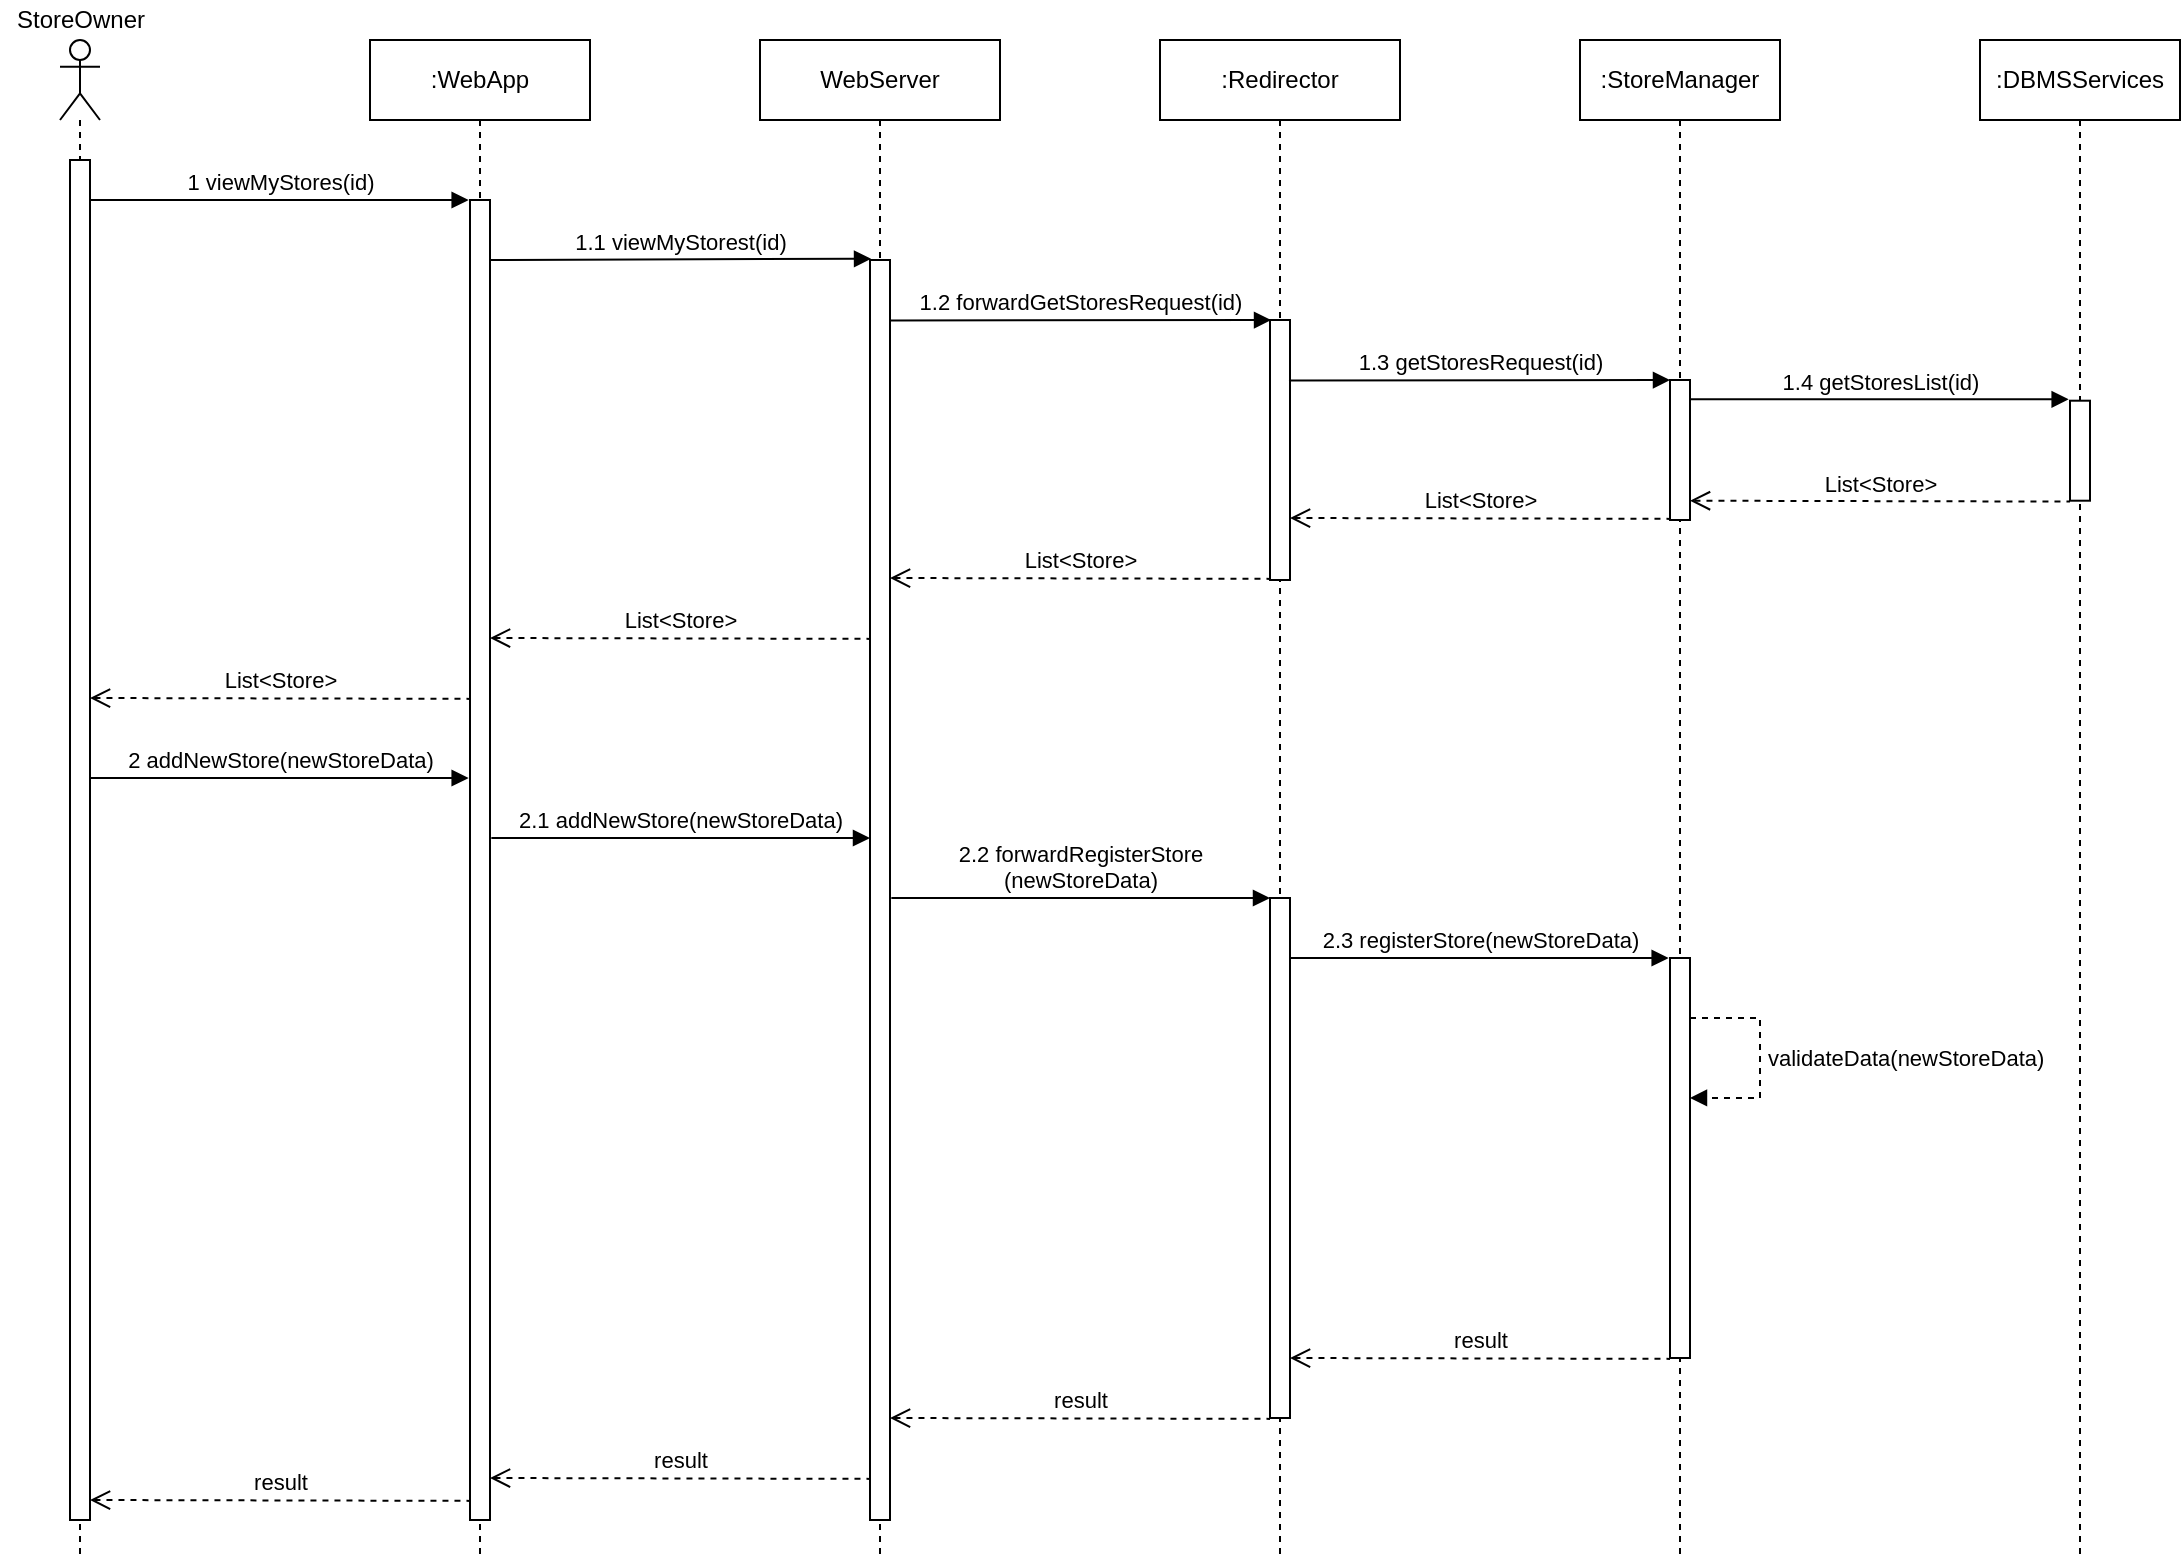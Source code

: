 <mxfile version="13.9.9" type="device"><diagram id="jmBErlQyBtcOZ00mmP0L" name="Page-1"><mxGraphModel dx="1086" dy="846" grid="1" gridSize="10" guides="1" tooltips="1" connect="1" arrows="1" fold="1" page="1" pageScale="1" pageWidth="827" pageHeight="1169" math="0" shadow="0"><root><mxCell id="0"/><mxCell id="1" parent="0"/><mxCell id="KmZRrf-IkiN_PtcyJQHc-1" value="&lt;div&gt;:WebApp&lt;/div&gt;" style="shape=umlLifeline;perimeter=lifelinePerimeter;whiteSpace=wrap;html=1;container=1;collapsible=0;recursiveResize=0;outlineConnect=0;" parent="1" vertex="1"><mxGeometry x="345" y="40" width="110" height="760" as="geometry"/></mxCell><mxCell id="KmZRrf-IkiN_PtcyJQHc-35" value="" style="html=1;points=[];perimeter=orthogonalPerimeter;" parent="KmZRrf-IkiN_PtcyJQHc-1" vertex="1"><mxGeometry x="50" y="80" width="10" height="660" as="geometry"/></mxCell><mxCell id="KmZRrf-IkiN_PtcyJQHc-2" value=":StoreManager" style="shape=umlLifeline;perimeter=lifelinePerimeter;whiteSpace=wrap;html=1;container=1;collapsible=0;recursiveResize=0;outlineConnect=0;" parent="1" vertex="1"><mxGeometry x="950" y="40" width="100" height="760" as="geometry"/></mxCell><mxCell id="KmZRrf-IkiN_PtcyJQHc-54" value="" style="html=1;points=[];perimeter=orthogonalPerimeter;" parent="KmZRrf-IkiN_PtcyJQHc-2" vertex="1"><mxGeometry x="45" y="459" width="10" height="200" as="geometry"/></mxCell><mxCell id="KmZRrf-IkiN_PtcyJQHc-56" value="validateData(newStoreData)" style="edgeStyle=orthogonalEdgeStyle;html=1;align=left;spacingLeft=2;endArrow=block;rounded=0;entryX=1;entryY=0.444;dashed=1;entryDx=0;entryDy=0;entryPerimeter=0;" parent="KmZRrf-IkiN_PtcyJQHc-2" edge="1"><mxGeometry relative="1" as="geometry"><mxPoint x="55" y="489" as="sourcePoint"/><Array as="points"><mxPoint x="90" y="489"/><mxPoint x="90" y="529"/></Array><mxPoint x="55" y="528.96" as="targetPoint"/></mxGeometry></mxCell><mxCell id="KmZRrf-IkiN_PtcyJQHc-3" value=":DBMSServices" style="shape=umlLifeline;perimeter=lifelinePerimeter;whiteSpace=wrap;html=1;container=1;collapsible=0;recursiveResize=0;outlineConnect=0;" parent="1" vertex="1"><mxGeometry x="1150" y="40" width="100" height="760" as="geometry"/></mxCell><mxCell id="KmZRrf-IkiN_PtcyJQHc-4" value="" style="shape=umlLifeline;participant=umlActor;perimeter=lifelinePerimeter;whiteSpace=wrap;html=1;container=1;collapsible=0;recursiveResize=0;verticalAlign=top;spacingTop=36;outlineConnect=0;" parent="1" vertex="1"><mxGeometry x="190" y="40" width="20" height="760" as="geometry"/></mxCell><mxCell id="KmZRrf-IkiN_PtcyJQHc-7" value="" style="html=1;points=[];perimeter=orthogonalPerimeter;" parent="1" vertex="1"><mxGeometry x="995" y="210" width="10" height="70" as="geometry"/></mxCell><mxCell id="KmZRrf-IkiN_PtcyJQHc-15" value="WebServer" style="shape=umlLifeline;perimeter=lifelinePerimeter;whiteSpace=wrap;html=1;container=1;collapsible=0;recursiveResize=0;outlineConnect=0;" parent="1" vertex="1"><mxGeometry x="540" y="40" width="120" height="760" as="geometry"/></mxCell><mxCell id="KmZRrf-IkiN_PtcyJQHc-16" value="" style="html=1;points=[];perimeter=orthogonalPerimeter;" parent="1" vertex="1"><mxGeometry x="195" y="100" width="10" height="680" as="geometry"/></mxCell><mxCell id="KmZRrf-IkiN_PtcyJQHc-17" value="1 viewMyStores(id)" style="html=1;verticalAlign=bottom;startArrow=none;startFill=0;endArrow=block;startSize=8;exitX=1.067;exitY=0.286;exitDx=0;exitDy=0;exitPerimeter=0;" parent="1" edge="1"><mxGeometry width="60" relative="1" as="geometry"><mxPoint x="205.0" y="120" as="sourcePoint"/><mxPoint x="394.33" y="120" as="targetPoint"/></mxGeometry></mxCell><mxCell id="KmZRrf-IkiN_PtcyJQHc-30" value=":Redirector" style="shape=umlLifeline;perimeter=lifelinePerimeter;whiteSpace=wrap;html=1;container=1;collapsible=0;recursiveResize=0;outlineConnect=0;" parent="1" vertex="1"><mxGeometry x="740" y="40" width="120" height="760" as="geometry"/></mxCell><mxCell id="KmZRrf-IkiN_PtcyJQHc-53" value="" style="html=1;points=[];perimeter=orthogonalPerimeter;" parent="KmZRrf-IkiN_PtcyJQHc-30" vertex="1"><mxGeometry x="55" y="429" width="10" height="260" as="geometry"/></mxCell><mxCell id="KmZRrf-IkiN_PtcyJQHc-34" value="StoreOwner" style="text;html=1;align=center;verticalAlign=middle;resizable=0;points=[];autosize=1;" parent="1" vertex="1"><mxGeometry x="160" y="20" width="80" height="20" as="geometry"/></mxCell><mxCell id="KmZRrf-IkiN_PtcyJQHc-36" value="1.1 viewMyStorest(id)" style="html=1;verticalAlign=bottom;startArrow=none;startFill=0;endArrow=block;startSize=8;exitX=1.067;exitY=0.286;exitDx=0;exitDy=0;exitPerimeter=0;entryX=0.052;entryY=-0.001;entryDx=0;entryDy=0;entryPerimeter=0;" parent="1" target="KmZRrf-IkiN_PtcyJQHc-37" edge="1"><mxGeometry width="60" relative="1" as="geometry"><mxPoint x="405" y="150" as="sourcePoint"/><mxPoint x="595" y="149" as="targetPoint"/></mxGeometry></mxCell><mxCell id="KmZRrf-IkiN_PtcyJQHc-37" value="" style="html=1;points=[];perimeter=orthogonalPerimeter;" parent="1" vertex="1"><mxGeometry x="595" y="150" width="10" height="630" as="geometry"/></mxCell><mxCell id="KmZRrf-IkiN_PtcyJQHc-38" value="1.2 forwardGetStoresRequest(id)" style="html=1;verticalAlign=bottom;startArrow=none;startFill=0;endArrow=block;startSize=8;exitX=1.067;exitY=0.286;exitDx=0;exitDy=0;exitPerimeter=0;entryX=0.052;entryY=-0.001;entryDx=0;entryDy=0;entryPerimeter=0;" parent="1" edge="1"><mxGeometry width="60" relative="1" as="geometry"><mxPoint x="605" y="180.27" as="sourcePoint"/><mxPoint x="795.52" y="180.005" as="targetPoint"/></mxGeometry></mxCell><mxCell id="KmZRrf-IkiN_PtcyJQHc-40" value="" style="html=1;points=[];perimeter=orthogonalPerimeter;" parent="1" vertex="1"><mxGeometry x="795" y="180" width="10" height="130" as="geometry"/></mxCell><mxCell id="KmZRrf-IkiN_PtcyJQHc-41" value="1.3 getStoresRequest(id)" style="html=1;verticalAlign=bottom;startArrow=none;startFill=0;endArrow=block;startSize=8;exitX=1.067;exitY=0.286;exitDx=0;exitDy=0;exitPerimeter=0;entryX=0.052;entryY=-0.001;entryDx=0;entryDy=0;entryPerimeter=0;" parent="1" edge="1"><mxGeometry width="60" relative="1" as="geometry"><mxPoint x="804.48" y="210.27" as="sourcePoint"/><mxPoint x="995" y="210.005" as="targetPoint"/></mxGeometry></mxCell><mxCell id="KmZRrf-IkiN_PtcyJQHc-42" value="List&amp;lt;Store&amp;gt;" style="html=1;verticalAlign=bottom;startArrow=open;startFill=0;endArrow=none;startSize=8;dashed=1;endFill=0;exitX=1;exitY=0.533;exitDx=0;exitDy=0;exitPerimeter=0;" parent="1" edge="1"><mxGeometry width="60" relative="1" as="geometry"><mxPoint x="805" y="279" as="sourcePoint"/><mxPoint x="995" y="279.44" as="targetPoint"/></mxGeometry></mxCell><mxCell id="KmZRrf-IkiN_PtcyJQHc-43" value="List&amp;lt;Store&amp;gt;" style="html=1;verticalAlign=bottom;startArrow=open;startFill=0;endArrow=none;startSize=8;dashed=1;endFill=0;exitX=1;exitY=0.533;exitDx=0;exitDy=0;exitPerimeter=0;" parent="1" edge="1"><mxGeometry width="60" relative="1" as="geometry"><mxPoint x="605" y="309" as="sourcePoint"/><mxPoint x="795" y="309.44" as="targetPoint"/></mxGeometry></mxCell><mxCell id="KmZRrf-IkiN_PtcyJQHc-44" value="List&amp;lt;Store&amp;gt;" style="html=1;verticalAlign=bottom;startArrow=open;startFill=0;endArrow=none;startSize=8;dashed=1;endFill=0;exitX=1;exitY=0.533;exitDx=0;exitDy=0;exitPerimeter=0;" parent="1" edge="1"><mxGeometry width="60" relative="1" as="geometry"><mxPoint x="405" y="339" as="sourcePoint"/><mxPoint x="595" y="339.44" as="targetPoint"/></mxGeometry></mxCell><mxCell id="KmZRrf-IkiN_PtcyJQHc-45" value="List&amp;lt;Store&amp;gt;" style="html=1;verticalAlign=bottom;startArrow=open;startFill=0;endArrow=none;startSize=8;dashed=1;endFill=0;exitX=1;exitY=0.533;exitDx=0;exitDy=0;exitPerimeter=0;" parent="1" edge="1"><mxGeometry width="60" relative="1" as="geometry"><mxPoint x="205" y="369" as="sourcePoint"/><mxPoint x="395" y="369.44" as="targetPoint"/></mxGeometry></mxCell><mxCell id="KmZRrf-IkiN_PtcyJQHc-48" value="2 addNewStore(newStoreData)" style="html=1;verticalAlign=bottom;startArrow=none;startFill=0;endArrow=block;startSize=8;exitX=1.067;exitY=0.286;exitDx=0;exitDy=0;exitPerimeter=0;" parent="1" edge="1"><mxGeometry width="60" relative="1" as="geometry"><mxPoint x="205" y="409" as="sourcePoint"/><mxPoint x="394.33" y="409" as="targetPoint"/></mxGeometry></mxCell><mxCell id="KmZRrf-IkiN_PtcyJQHc-50" value="2.1 addNewStore(newStoreData)" style="html=1;verticalAlign=bottom;startArrow=none;startFill=0;endArrow=block;startSize=8;exitX=1.067;exitY=0.286;exitDx=0;exitDy=0;exitPerimeter=0;" parent="1" edge="1"><mxGeometry width="60" relative="1" as="geometry"><mxPoint x="405.67" y="439" as="sourcePoint"/><mxPoint x="595.0" y="439" as="targetPoint"/></mxGeometry></mxCell><mxCell id="KmZRrf-IkiN_PtcyJQHc-51" value="&lt;div&gt;2.2 forwardRegisterStore&lt;/div&gt;&lt;div&gt;(newStoreData)&lt;/div&gt;" style="html=1;verticalAlign=bottom;startArrow=none;startFill=0;endArrow=block;startSize=8;exitX=1.067;exitY=0.286;exitDx=0;exitDy=0;exitPerimeter=0;" parent="1" edge="1"><mxGeometry width="60" relative="1" as="geometry"><mxPoint x="605.67" y="469" as="sourcePoint"/><mxPoint x="795" y="469" as="targetPoint"/></mxGeometry></mxCell><mxCell id="KmZRrf-IkiN_PtcyJQHc-52" value="&lt;div&gt;2.3 registerStore(newStoreData)&lt;/div&gt;" style="html=1;verticalAlign=bottom;startArrow=none;startFill=0;endArrow=block;startSize=8;exitX=1.067;exitY=0.286;exitDx=0;exitDy=0;exitPerimeter=0;" parent="1" edge="1"><mxGeometry width="60" relative="1" as="geometry"><mxPoint x="805.0" y="499" as="sourcePoint"/><mxPoint x="994.33" y="499" as="targetPoint"/></mxGeometry></mxCell><mxCell id="KmZRrf-IkiN_PtcyJQHc-60" value="&lt;div&gt;1.4 getStoresList(id)&lt;/div&gt;" style="html=1;verticalAlign=bottom;startArrow=none;startFill=0;endArrow=block;startSize=8;exitX=1.067;exitY=0.286;exitDx=0;exitDy=0;exitPerimeter=0;" parent="1" edge="1"><mxGeometry width="60" relative="1" as="geometry"><mxPoint x="1005" y="219.66" as="sourcePoint"/><mxPoint x="1194.33" y="219.66" as="targetPoint"/></mxGeometry></mxCell><mxCell id="KmZRrf-IkiN_PtcyJQHc-61" value="" style="html=1;points=[];perimeter=orthogonalPerimeter;" parent="1" vertex="1"><mxGeometry x="1195" y="220.35" width="10" height="50" as="geometry"/></mxCell><mxCell id="KmZRrf-IkiN_PtcyJQHc-65" value="result" style="html=1;verticalAlign=bottom;startArrow=open;startFill=0;endArrow=none;startSize=8;dashed=1;endFill=0;exitX=1;exitY=0.533;exitDx=0;exitDy=0;exitPerimeter=0;" parent="1" edge="1"><mxGeometry width="60" relative="1" as="geometry"><mxPoint x="805" y="699" as="sourcePoint"/><mxPoint x="995" y="699.44" as="targetPoint"/></mxGeometry></mxCell><mxCell id="KmZRrf-IkiN_PtcyJQHc-67" value="result" style="html=1;verticalAlign=bottom;startArrow=open;startFill=0;endArrow=none;startSize=8;dashed=1;endFill=0;exitX=1;exitY=0.533;exitDx=0;exitDy=0;exitPerimeter=0;" parent="1" edge="1"><mxGeometry width="60" relative="1" as="geometry"><mxPoint x="605" y="729" as="sourcePoint"/><mxPoint x="795" y="729.44" as="targetPoint"/></mxGeometry></mxCell><mxCell id="KmZRrf-IkiN_PtcyJQHc-69" value="result" style="html=1;verticalAlign=bottom;startArrow=open;startFill=0;endArrow=none;startSize=8;dashed=1;endFill=0;exitX=1;exitY=0.533;exitDx=0;exitDy=0;exitPerimeter=0;" parent="1" edge="1"><mxGeometry width="60" relative="1" as="geometry"><mxPoint x="405" y="759" as="sourcePoint"/><mxPoint x="595" y="759.44" as="targetPoint"/></mxGeometry></mxCell><mxCell id="KmZRrf-IkiN_PtcyJQHc-72" value="result" style="html=1;verticalAlign=bottom;startArrow=open;startFill=0;endArrow=none;startSize=8;dashed=1;endFill=0;exitX=1;exitY=0.533;exitDx=0;exitDy=0;exitPerimeter=0;" parent="1" edge="1"><mxGeometry width="60" relative="1" as="geometry"><mxPoint x="205" y="770" as="sourcePoint"/><mxPoint x="395" y="770.44" as="targetPoint"/></mxGeometry></mxCell><mxCell id="zop5u01lI_-mesdTxy6i-1" value="List&amp;lt;Store&amp;gt;" style="html=1;verticalAlign=bottom;startArrow=open;startFill=0;endArrow=none;startSize=8;dashed=1;endFill=0;exitX=1;exitY=0.533;exitDx=0;exitDy=0;exitPerimeter=0;" parent="1" edge="1"><mxGeometry width="60" relative="1" as="geometry"><mxPoint x="1005" y="270.35" as="sourcePoint"/><mxPoint x="1195" y="270.79" as="targetPoint"/></mxGeometry></mxCell></root></mxGraphModel></diagram></mxfile>